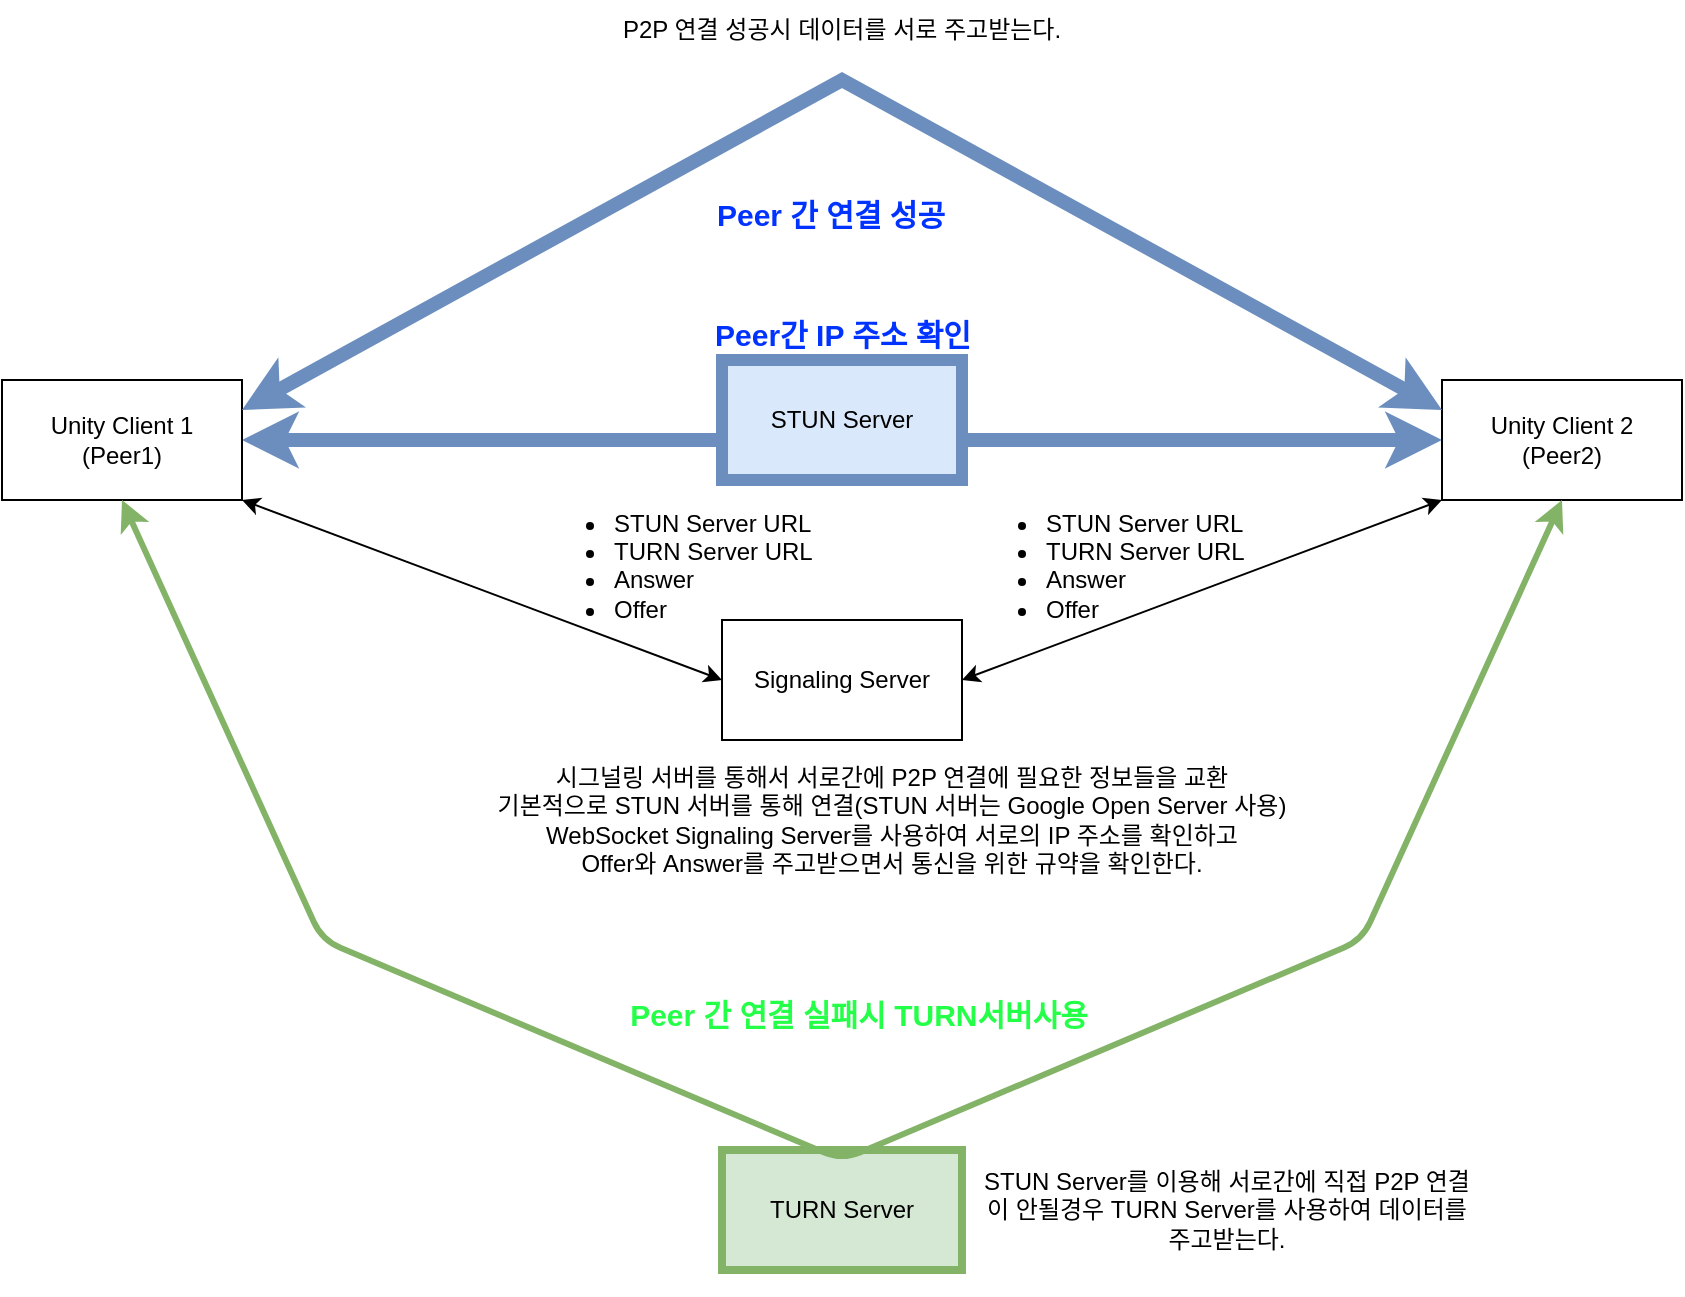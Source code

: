 <mxfile version="25.0.3">
  <diagram name="페이지-1" id="sHEpHpQpdTKxbZiZtnZ-">
    <mxGraphModel dx="1434" dy="772" grid="1" gridSize="10" guides="1" tooltips="1" connect="1" arrows="1" fold="1" page="1" pageScale="1" pageWidth="827" pageHeight="1169" math="0" shadow="0">
      <root>
        <mxCell id="0" />
        <mxCell id="1" parent="0" />
        <mxCell id="X0Fx-xbfwJYcSoWSLXi_-35" value="" style="endArrow=classic;startArrow=classic;html=1;rounded=0;exitX=1;exitY=0.5;exitDx=0;exitDy=0;entryX=0;entryY=0.5;entryDx=0;entryDy=0;fillColor=#dae8fc;strokeColor=#6c8ebf;strokeWidth=7;" edge="1" parent="1" source="X0Fx-xbfwJYcSoWSLXi_-1" target="X0Fx-xbfwJYcSoWSLXi_-2">
          <mxGeometry width="50" height="50" relative="1" as="geometry">
            <mxPoint x="650" y="420" as="sourcePoint" />
            <mxPoint x="700" y="370" as="targetPoint" />
          </mxGeometry>
        </mxCell>
        <mxCell id="X0Fx-xbfwJYcSoWSLXi_-1" value="Unity Client 1&lt;div&gt;(Peer1)&lt;/div&gt;" style="rounded=0;whiteSpace=wrap;html=1;" vertex="1" parent="1">
          <mxGeometry y="200" width="120" height="60" as="geometry" />
        </mxCell>
        <mxCell id="X0Fx-xbfwJYcSoWSLXi_-2" value="Unity Client 2&lt;div&gt;(Peer2)&lt;/div&gt;" style="rounded=0;whiteSpace=wrap;html=1;" vertex="1" parent="1">
          <mxGeometry x="720" y="200" width="120" height="60" as="geometry" />
        </mxCell>
        <mxCell id="X0Fx-xbfwJYcSoWSLXi_-3" value="Signaling Server" style="rounded=0;whiteSpace=wrap;html=1;" vertex="1" parent="1">
          <mxGeometry x="360" y="320" width="120" height="60" as="geometry" />
        </mxCell>
        <mxCell id="X0Fx-xbfwJYcSoWSLXi_-6" value="시그널링 서버를 통해서 서로간에 P2P 연결에 필요한 정보들을 교환&lt;div&gt;기본적으로 STUN 서버를 통해 연결(STUN 서버는 Google Open Server 사용)&lt;/div&gt;&lt;div&gt;WebSocket Signaling Server를 사용하여 서로의 IP 주소를 확인하고&lt;/div&gt;&lt;div&gt;Offer와 Answer를 주고받으면서 통신을 위한 규약을 확인한다.&lt;/div&gt;" style="text;html=1;align=center;verticalAlign=middle;whiteSpace=wrap;rounded=0;" vertex="1" parent="1">
          <mxGeometry x="230" y="390" width="430" height="60" as="geometry" />
        </mxCell>
        <mxCell id="X0Fx-xbfwJYcSoWSLXi_-7" value="" style="endArrow=classic;startArrow=classic;html=1;rounded=0;exitX=1;exitY=0.5;exitDx=0;exitDy=0;" edge="1" parent="1" source="X0Fx-xbfwJYcSoWSLXi_-3">
          <mxGeometry width="50" height="50" relative="1" as="geometry">
            <mxPoint x="650" y="420" as="sourcePoint" />
            <mxPoint x="720" y="260" as="targetPoint" />
          </mxGeometry>
        </mxCell>
        <mxCell id="X0Fx-xbfwJYcSoWSLXi_-8" value="" style="endArrow=classic;startArrow=classic;html=1;rounded=0;exitX=0;exitY=0.5;exitDx=0;exitDy=0;entryX=1;entryY=1;entryDx=0;entryDy=0;" edge="1" parent="1" source="X0Fx-xbfwJYcSoWSLXi_-3" target="X0Fx-xbfwJYcSoWSLXi_-1">
          <mxGeometry width="50" height="50" relative="1" as="geometry">
            <mxPoint x="650" y="420" as="sourcePoint" />
            <mxPoint x="700" y="370" as="targetPoint" />
          </mxGeometry>
        </mxCell>
        <mxCell id="X0Fx-xbfwJYcSoWSLXi_-11" value="&lt;ul&gt;&lt;li&gt;STUN Server URL&lt;/li&gt;&lt;li&gt;TURN Server URL&lt;/li&gt;&lt;li&gt;&lt;span style=&quot;background-color: initial;&quot;&gt;Answer&lt;/span&gt;&lt;/li&gt;&lt;li&gt;&lt;span style=&quot;background-color: initial;&quot;&gt;Offer&lt;/span&gt;&lt;/li&gt;&lt;/ul&gt;" style="text;strokeColor=none;fillColor=none;html=1;whiteSpace=wrap;verticalAlign=middle;overflow=hidden;" vertex="1" parent="1">
          <mxGeometry x="264" y="250" width="150" height="80" as="geometry" />
        </mxCell>
        <mxCell id="X0Fx-xbfwJYcSoWSLXi_-12" value="&lt;ul&gt;&lt;li&gt;STUN Server URL&lt;/li&gt;&lt;li&gt;TURN Server URL&lt;/li&gt;&lt;li&gt;&lt;span style=&quot;background-color: initial;&quot;&gt;Answer&lt;/span&gt;&lt;/li&gt;&lt;li&gt;&lt;span style=&quot;background-color: initial;&quot;&gt;Offer&lt;/span&gt;&lt;/li&gt;&lt;/ul&gt;" style="text;strokeColor=none;fillColor=none;html=1;whiteSpace=wrap;verticalAlign=middle;overflow=hidden;" vertex="1" parent="1">
          <mxGeometry x="480" y="250" width="150" height="80" as="geometry" />
        </mxCell>
        <mxCell id="X0Fx-xbfwJYcSoWSLXi_-13" value="" style="endArrow=classic;startArrow=classic;html=1;rounded=0;exitX=1;exitY=0.25;exitDx=0;exitDy=0;entryX=0;entryY=0.25;entryDx=0;entryDy=0;fillColor=#dae8fc;strokeColor=#6c8ebf;strokeWidth=7;" edge="1" parent="1" source="X0Fx-xbfwJYcSoWSLXi_-1" target="X0Fx-xbfwJYcSoWSLXi_-2">
          <mxGeometry width="50" height="50" relative="1" as="geometry">
            <mxPoint x="650" y="320" as="sourcePoint" />
            <mxPoint x="700" y="270" as="targetPoint" />
            <Array as="points">
              <mxPoint x="420" y="50" />
            </Array>
          </mxGeometry>
        </mxCell>
        <mxCell id="X0Fx-xbfwJYcSoWSLXi_-14" value="P2P 연결 성공시 데이터를 서로 주고받는다." style="text;html=1;align=center;verticalAlign=middle;whiteSpace=wrap;rounded=0;" vertex="1" parent="1">
          <mxGeometry x="290" y="10" width="260" height="30" as="geometry" />
        </mxCell>
        <mxCell id="X0Fx-xbfwJYcSoWSLXi_-20" value="&lt;font color=&quot;#0033ff&quot; style=&quot;font-size: 15px;&quot;&gt;Peer 간 연결 성공&lt;/font&gt;" style="text;strokeColor=none;fillColor=none;html=1;fontSize=24;fontStyle=1;verticalAlign=middle;align=center;" vertex="1" parent="1">
          <mxGeometry x="319" y="100" width="190" height="30" as="geometry" />
        </mxCell>
        <mxCell id="X0Fx-xbfwJYcSoWSLXi_-23" value="&lt;font color=&quot;#24ff48&quot; style=&quot;font-size: 15px;&quot;&gt;Peer 간 연결 실패시 TURN서버사용&lt;/font&gt;" style="text;strokeColor=none;fillColor=none;html=1;fontSize=24;fontStyle=1;verticalAlign=middle;align=center;" vertex="1" parent="1">
          <mxGeometry x="305" y="500" width="245" height="30" as="geometry" />
        </mxCell>
        <mxCell id="X0Fx-xbfwJYcSoWSLXi_-29" value="TURN Server" style="rounded=0;whiteSpace=wrap;html=1;strokeWidth=4;fillColor=#d5e8d4;strokeColor=#82b366;" vertex="1" parent="1">
          <mxGeometry x="360" y="585" width="120" height="60" as="geometry" />
        </mxCell>
        <mxCell id="X0Fx-xbfwJYcSoWSLXi_-32" value="" style="endArrow=classic;startArrow=classic;html=1;rounded=1;exitX=0.5;exitY=1;exitDx=0;exitDy=0;entryX=0.5;entryY=1;entryDx=0;entryDy=0;curved=0;jumpSize=32;strokeWidth=3;fillColor=#d5e8d4;strokeColor=#82b366;" edge="1" parent="1" source="X0Fx-xbfwJYcSoWSLXi_-1" target="X0Fx-xbfwJYcSoWSLXi_-2">
          <mxGeometry width="50" height="50" relative="1" as="geometry">
            <mxPoint x="650" y="420" as="sourcePoint" />
            <mxPoint x="690" y="590" as="targetPoint" />
            <Array as="points">
              <mxPoint x="160" y="480" />
              <mxPoint x="420" y="590" />
              <mxPoint x="680" y="480" />
            </Array>
          </mxGeometry>
        </mxCell>
        <mxCell id="X0Fx-xbfwJYcSoWSLXi_-33" value="STUN Server를 이용해 서로간에 직접 P2P 연결이 안될경우 TURN Server를 사용하여 데이터를 주고받는다." style="text;html=1;align=center;verticalAlign=middle;whiteSpace=wrap;rounded=0;" vertex="1" parent="1">
          <mxGeometry x="490" y="572.5" width="245" height="85" as="geometry" />
        </mxCell>
        <mxCell id="X0Fx-xbfwJYcSoWSLXi_-34" value="STUN Server" style="rounded=0;whiteSpace=wrap;html=1;fillColor=#dae8fc;strokeColor=#6c8ebf;strokeWidth=6;" vertex="1" parent="1">
          <mxGeometry x="360" y="190" width="120" height="60" as="geometry" />
        </mxCell>
        <mxCell id="X0Fx-xbfwJYcSoWSLXi_-36" value="&lt;font color=&quot;#0033ff&quot;&gt;&lt;span style=&quot;font-size: 15px;&quot;&gt;Peer간 IP 주소 확인&lt;/span&gt;&lt;/font&gt;" style="text;strokeColor=none;fillColor=none;html=1;fontSize=24;fontStyle=1;verticalAlign=middle;align=center;" vertex="1" parent="1">
          <mxGeometry x="325" y="160" width="190" height="30" as="geometry" />
        </mxCell>
      </root>
    </mxGraphModel>
  </diagram>
</mxfile>
